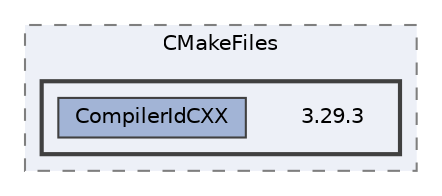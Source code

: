 digraph "C:/Users/Gusto/Desktop/projects/figura_geometrica/build/Qt_MinGW_64_bit-Debug/CMakeFiles/3.29.3"
{
 // LATEX_PDF_SIZE
  bgcolor="transparent";
  edge [fontname=Helvetica,fontsize=10,labelfontname=Helvetica,labelfontsize=10];
  node [fontname=Helvetica,fontsize=10,shape=box,height=0.2,width=0.4];
  compound=true
  subgraph clusterdir_94d886d7de7c72d9458aa1605d948110 {
    graph [ bgcolor="#edf0f7", pencolor="grey50", label="CMakeFiles", fontname=Helvetica,fontsize=10 style="filled,dashed", URL="dir_94d886d7de7c72d9458aa1605d948110.html",tooltip=""]
  subgraph clusterdir_2306d529d86d07eb7d0b4275b97b3dc2 {
    graph [ bgcolor="#edf0f7", pencolor="grey25", label="", fontname=Helvetica,fontsize=10 style="filled,bold", URL="dir_2306d529d86d07eb7d0b4275b97b3dc2.html",tooltip=""]
    dir_2306d529d86d07eb7d0b4275b97b3dc2 [shape=plaintext, label="3.29.3"];
  dir_f5f7d16956ea0049b905807f546ac84e [label="CompilerIdCXX", fillcolor="#a2b4d6", color="grey25", style="filled", URL="dir_f5f7d16956ea0049b905807f546ac84e.html",tooltip=""];
  }
  }
}
